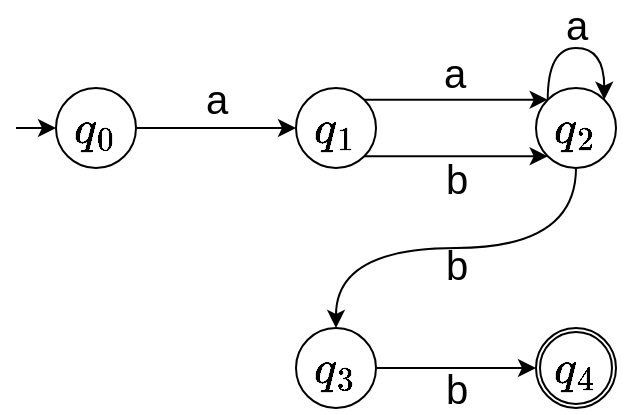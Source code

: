 <mxfile version="13.9.9" type="device"><diagram id="dAEK7zvzIop-fLrT69yQ" name="Page-1"><mxGraphModel dx="323" dy="461" grid="1" gridSize="10" guides="1" tooltips="1" connect="1" arrows="1" fold="1" page="1" pageScale="1" pageWidth="827" pageHeight="1169" math="1" shadow="0"><root><mxCell id="0"/><mxCell id="1" parent="0"/><mxCell id="sWNj4J8_T0LT38pVp0pn-16" value="" style="ellipse;whiteSpace=wrap;html=1;labelBackgroundColor=none;fontSize=20;fillColor=none;" vertex="1" parent="1"><mxGeometry x="362" y="202" width="36" height="36" as="geometry"/></mxCell><mxCell id="sWNj4J8_T0LT38pVp0pn-4" value="a" style="edgeStyle=orthogonalEdgeStyle;rounded=0;orthogonalLoop=1;jettySize=auto;html=1;exitX=1;exitY=0.5;exitDx=0;exitDy=0;fontSize=20;" edge="1" parent="1" source="sWNj4J8_T0LT38pVp0pn-1" target="sWNj4J8_T0LT38pVp0pn-3"><mxGeometry y="15" relative="1" as="geometry"><mxPoint as="offset"/></mxGeometry></mxCell><mxCell id="sWNj4J8_T0LT38pVp0pn-1" value="`q_0`" style="ellipse;whiteSpace=wrap;html=1;fontSize=20;" vertex="1" parent="1"><mxGeometry x="120" y="80" width="40" height="40" as="geometry"/></mxCell><mxCell id="sWNj4J8_T0LT38pVp0pn-2" value="" style="endArrow=classic;html=1;entryX=0;entryY=0.5;entryDx=0;entryDy=0;" edge="1" parent="1" target="sWNj4J8_T0LT38pVp0pn-1"><mxGeometry width="50" height="50" relative="1" as="geometry"><mxPoint x="100" y="100" as="sourcePoint"/><mxPoint x="110" y="160" as="targetPoint"/></mxGeometry></mxCell><mxCell id="sWNj4J8_T0LT38pVp0pn-9" value="a" style="edgeStyle=orthogonalEdgeStyle;curved=1;orthogonalLoop=1;jettySize=auto;html=1;exitX=1;exitY=0;exitDx=0;exitDy=0;entryX=0;entryY=0;entryDx=0;entryDy=0;fontSize=20;labelBackgroundColor=none;" edge="1" parent="1" source="sWNj4J8_T0LT38pVp0pn-3" target="sWNj4J8_T0LT38pVp0pn-5"><mxGeometry x="-0.022" y="14" relative="1" as="geometry"><Array as="points"><mxPoint x="320" y="86"/><mxPoint x="320" y="86"/></Array><mxPoint as="offset"/></mxGeometry></mxCell><mxCell id="sWNj4J8_T0LT38pVp0pn-10" value="b" style="edgeStyle=orthogonalEdgeStyle;curved=1;orthogonalLoop=1;jettySize=auto;html=1;exitX=1;exitY=1;exitDx=0;exitDy=0;entryX=0;entryY=1;entryDx=0;entryDy=0;fontSize=20;labelBackgroundColor=none;" edge="1" parent="1" source="sWNj4J8_T0LT38pVp0pn-3" target="sWNj4J8_T0LT38pVp0pn-5"><mxGeometry y="-11" relative="1" as="geometry"><mxPoint as="offset"/></mxGeometry></mxCell><mxCell id="sWNj4J8_T0LT38pVp0pn-3" value="`q_1`" style="ellipse;whiteSpace=wrap;html=1;fontSize=20;" vertex="1" parent="1"><mxGeometry x="240" y="80" width="40" height="40" as="geometry"/></mxCell><mxCell id="sWNj4J8_T0LT38pVp0pn-12" value="b" style="edgeStyle=orthogonalEdgeStyle;curved=1;orthogonalLoop=1;jettySize=auto;html=1;exitX=0.5;exitY=1;exitDx=0;exitDy=0;entryX=0.5;entryY=0;entryDx=0;entryDy=0;fontSize=20;labelBackgroundColor=none;" edge="1" parent="1" source="sWNj4J8_T0LT38pVp0pn-5" target="sWNj4J8_T0LT38pVp0pn-6"><mxGeometry y="8" relative="1" as="geometry"><mxPoint as="offset"/></mxGeometry></mxCell><mxCell id="sWNj4J8_T0LT38pVp0pn-5" value="`q_2`" style="ellipse;whiteSpace=wrap;html=1;fontSize=20;" vertex="1" parent="1"><mxGeometry x="360" y="80" width="40" height="40" as="geometry"/></mxCell><mxCell id="sWNj4J8_T0LT38pVp0pn-13" value="b" style="edgeStyle=orthogonalEdgeStyle;curved=1;orthogonalLoop=1;jettySize=auto;html=1;exitX=1;exitY=0.5;exitDx=0;exitDy=0;entryX=0;entryY=0.5;entryDx=0;entryDy=0;fontSize=20;labelBackgroundColor=none;" edge="1" parent="1" source="sWNj4J8_T0LT38pVp0pn-6" target="sWNj4J8_T0LT38pVp0pn-7"><mxGeometry y="-10" relative="1" as="geometry"><mxPoint as="offset"/></mxGeometry></mxCell><mxCell id="sWNj4J8_T0LT38pVp0pn-6" value="`q_3`" style="ellipse;whiteSpace=wrap;html=1;fontSize=20;" vertex="1" parent="1"><mxGeometry x="240" y="200" width="40" height="40" as="geometry"/></mxCell><mxCell id="sWNj4J8_T0LT38pVp0pn-7" value="`q_4`" style="ellipse;whiteSpace=wrap;html=1;fontSize=20;fillColor=none;" vertex="1" parent="1"><mxGeometry x="360" y="200" width="40" height="40" as="geometry"/></mxCell><mxCell id="sWNj4J8_T0LT38pVp0pn-14" style="edgeStyle=orthogonalEdgeStyle;curved=1;orthogonalLoop=1;jettySize=auto;html=1;exitX=0;exitY=0;exitDx=0;exitDy=0;entryX=1;entryY=0;entryDx=0;entryDy=0;labelBackgroundColor=none;fontSize=20;" edge="1" parent="1" source="sWNj4J8_T0LT38pVp0pn-5" target="sWNj4J8_T0LT38pVp0pn-5"><mxGeometry relative="1" as="geometry"><Array as="points"><mxPoint x="366" y="60"/><mxPoint x="394" y="60"/></Array></mxGeometry></mxCell><mxCell id="sWNj4J8_T0LT38pVp0pn-15" value="a" style="edgeLabel;html=1;align=center;verticalAlign=middle;resizable=0;points=[];fontSize=20;labelBackgroundColor=none;" vertex="1" connectable="0" parent="sWNj4J8_T0LT38pVp0pn-14"><mxGeometry x="-0.071" relative="1" as="geometry"><mxPoint x="2.75" y="-12" as="offset"/></mxGeometry></mxCell></root></mxGraphModel></diagram></mxfile>